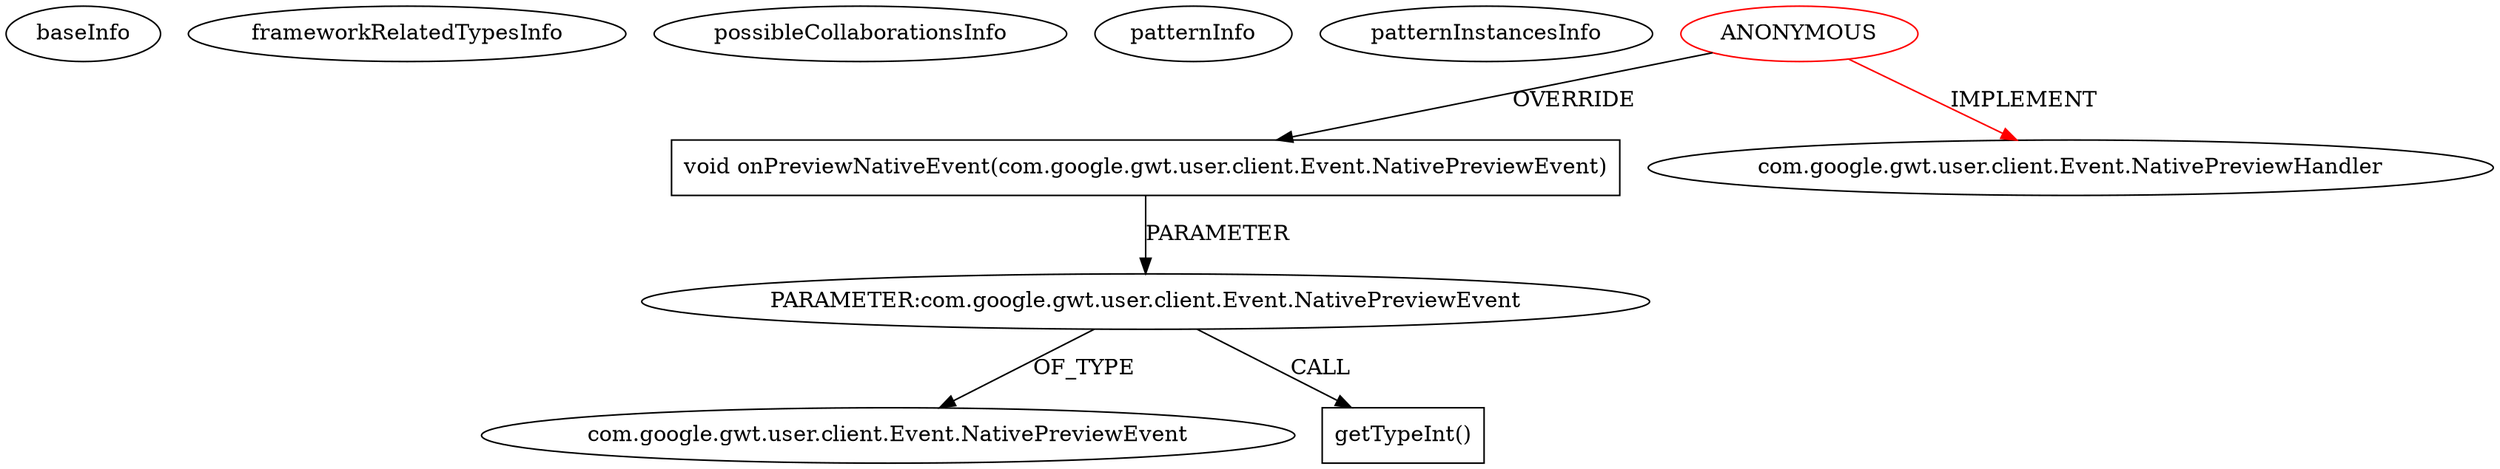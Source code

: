 digraph {
baseInfo[graphId=1435,category="pattern",isAnonymous=true,possibleRelation=false]
frameworkRelatedTypesInfo[0="com.google.gwt.user.client.Event.NativePreviewHandler"]
possibleCollaborationsInfo[]
patternInfo[frequency=2.0,patternRootClient=0]
patternInstancesInfo[0="dapicard-gwt-surface~/dapicard-gwt-surface/gwt-surface-master/gwt-surface/src/main/java/com/axeiya/gwt/surface/client/ContentEditableSurface.java~ContentEditableSurface~1183",1="MathieuLorber-GWT-console~/MathieuLorber-GWT-console/GWT-console-master/src/main/java/net/mlorber/gwt/console/client/Console.java~main.java.net.mlorber.gwt.console.client.Console registerShorcut()~321"]
4[label="void onPreviewNativeEvent(com.google.gwt.user.client.Event.NativePreviewEvent)",vertexType="OVERRIDING_METHOD_DECLARATION",isFrameworkType=false,shape=box]
0[label="ANONYMOUS",vertexType="ROOT_ANONYMOUS_DECLARATION",isFrameworkType=false,color=red]
1[label="com.google.gwt.user.client.Event.NativePreviewHandler",vertexType="FRAMEWORK_INTERFACE_TYPE",isFrameworkType=false]
5[label="PARAMETER:com.google.gwt.user.client.Event.NativePreviewEvent",vertexType="PARAMETER_DECLARATION",isFrameworkType=false]
6[label="com.google.gwt.user.client.Event.NativePreviewEvent",vertexType="FRAMEWORK_CLASS_TYPE",isFrameworkType=false]
8[label="getTypeInt()",vertexType="INSIDE_CALL",isFrameworkType=false,shape=box]
0->4[label="OVERRIDE"]
5->6[label="OF_TYPE"]
5->8[label="CALL"]
4->5[label="PARAMETER"]
0->1[label="IMPLEMENT",color=red]
}
